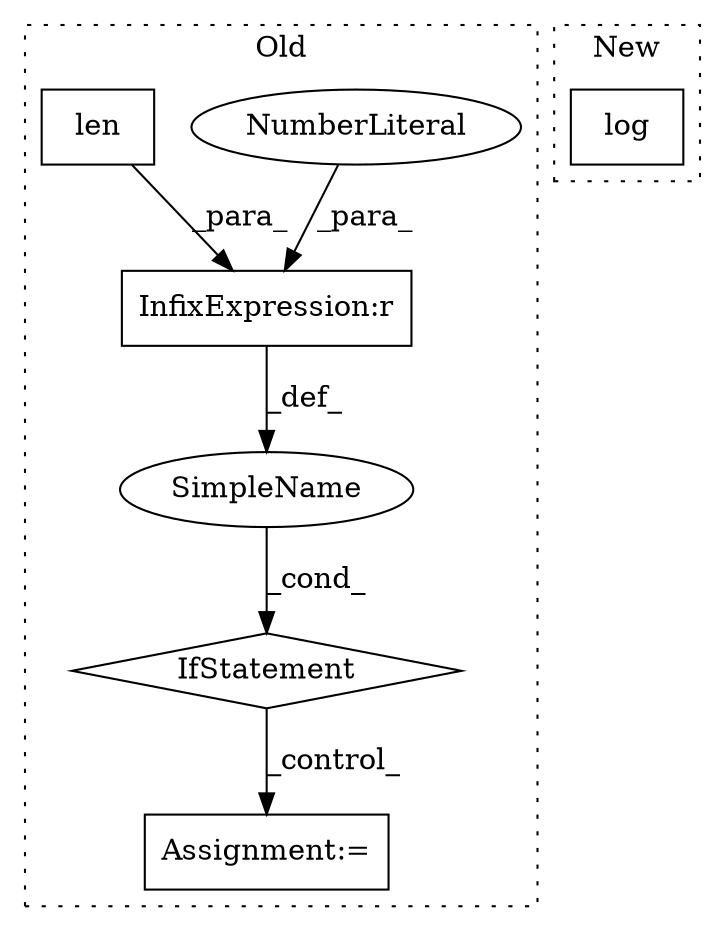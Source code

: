 digraph G {
subgraph cluster0 {
1 [label="IfStatement" a="25" s="12195,12213" l="4,2" shape="diamond"];
3 [label="InfixExpression:r" a="27" s="12209" l="3" shape="box"];
4 [label="NumberLiteral" a="34" s="12212" l="1" shape="ellipse"];
5 [label="Assignment:=" a="7" s="12392" l="1" shape="box"];
6 [label="SimpleName" a="42" s="" l="" shape="ellipse"];
7 [label="len" a="32" s="12199,12208" l="4,1" shape="box"];
label = "Old";
style="dotted";
}
subgraph cluster1 {
2 [label="log" a="32" s="12540" l="5" shape="box"];
label = "New";
style="dotted";
}
1 -> 5 [label="_control_"];
3 -> 6 [label="_def_"];
4 -> 3 [label="_para_"];
6 -> 1 [label="_cond_"];
7 -> 3 [label="_para_"];
}